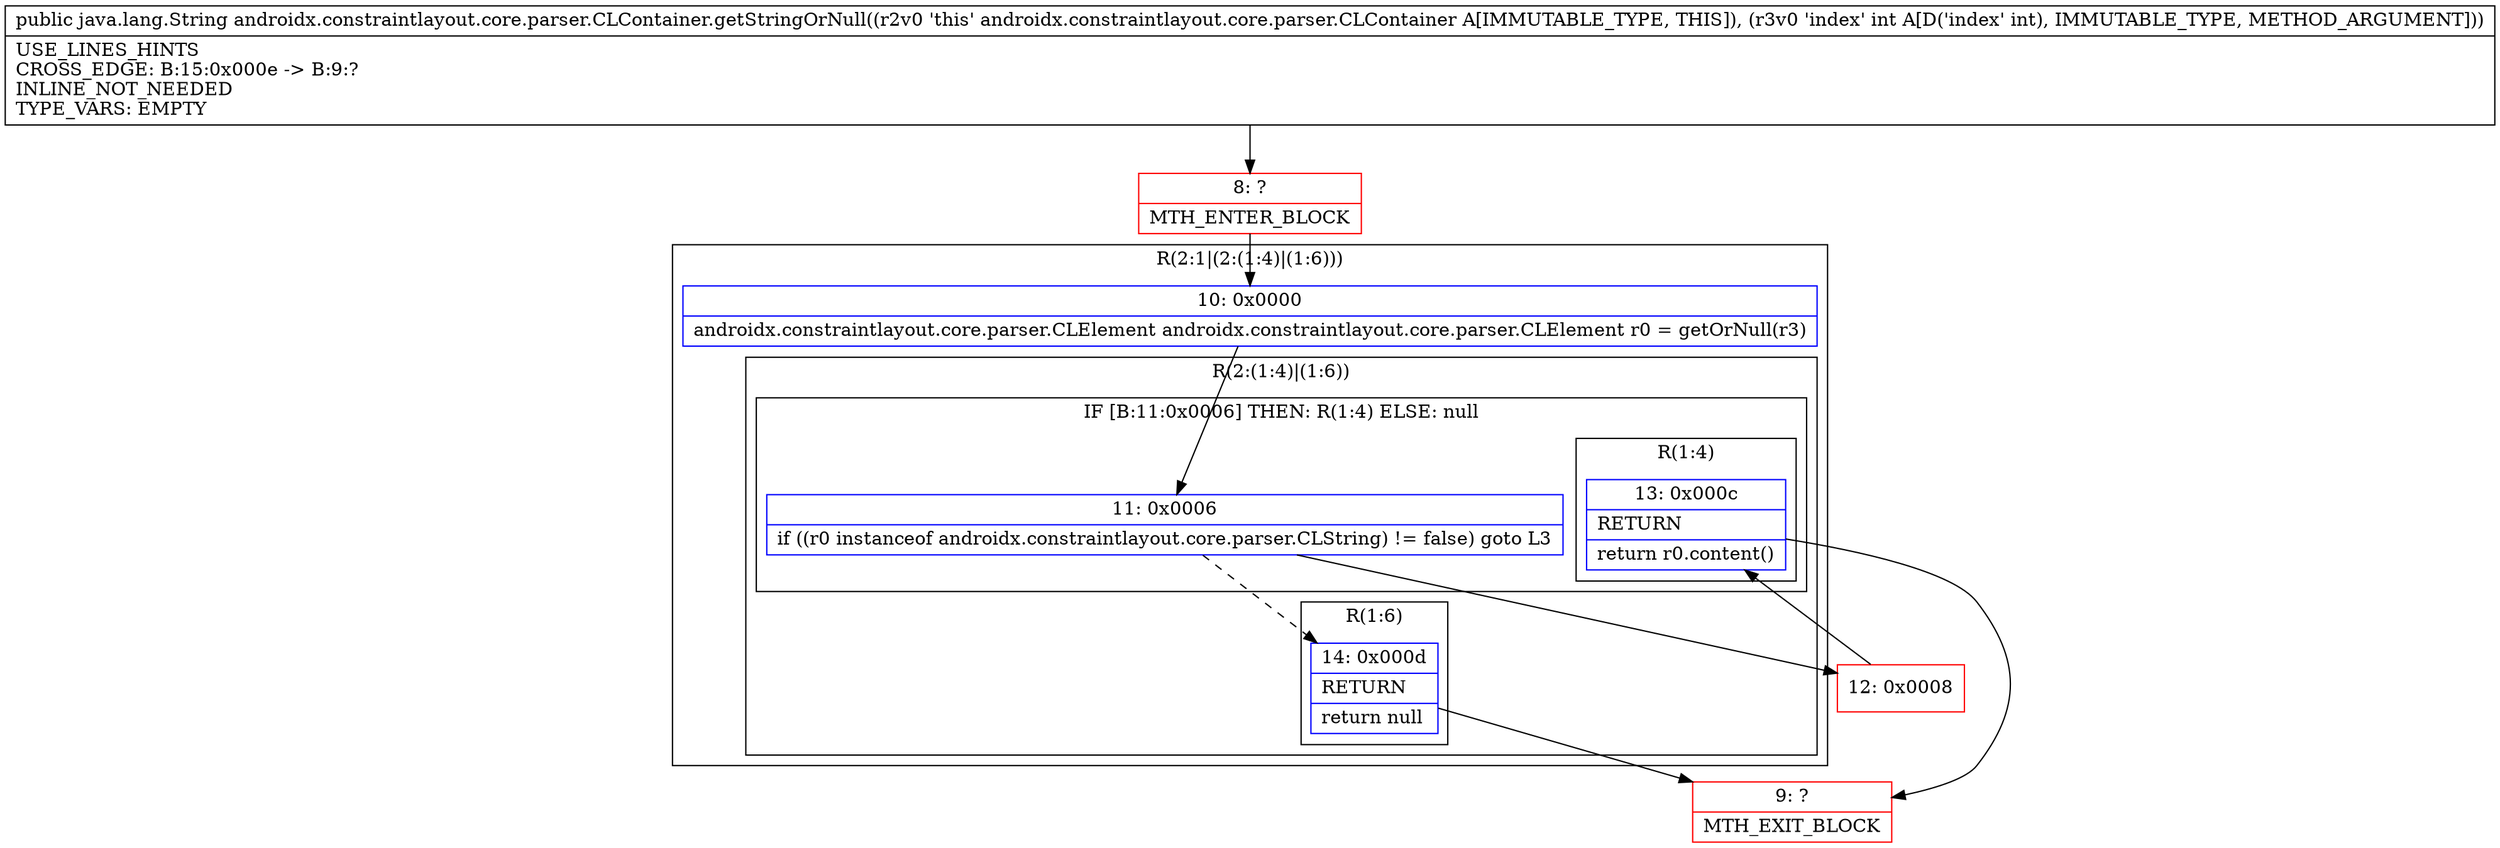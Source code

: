 digraph "CFG forandroidx.constraintlayout.core.parser.CLContainer.getStringOrNull(I)Ljava\/lang\/String;" {
subgraph cluster_Region_327601068 {
label = "R(2:1|(2:(1:4)|(1:6)))";
node [shape=record,color=blue];
Node_10 [shape=record,label="{10\:\ 0x0000|androidx.constraintlayout.core.parser.CLElement androidx.constraintlayout.core.parser.CLElement r0 = getOrNull(r3)\l}"];
subgraph cluster_Region_1739290506 {
label = "R(2:(1:4)|(1:6))";
node [shape=record,color=blue];
subgraph cluster_IfRegion_1202834194 {
label = "IF [B:11:0x0006] THEN: R(1:4) ELSE: null";
node [shape=record,color=blue];
Node_11 [shape=record,label="{11\:\ 0x0006|if ((r0 instanceof androidx.constraintlayout.core.parser.CLString) != false) goto L3\l}"];
subgraph cluster_Region_1894454576 {
label = "R(1:4)";
node [shape=record,color=blue];
Node_13 [shape=record,label="{13\:\ 0x000c|RETURN\l|return r0.content()\l}"];
}
}
subgraph cluster_Region_2025656602 {
label = "R(1:6)";
node [shape=record,color=blue];
Node_14 [shape=record,label="{14\:\ 0x000d|RETURN\l|return null\l}"];
}
}
}
Node_8 [shape=record,color=red,label="{8\:\ ?|MTH_ENTER_BLOCK\l}"];
Node_12 [shape=record,color=red,label="{12\:\ 0x0008}"];
Node_9 [shape=record,color=red,label="{9\:\ ?|MTH_EXIT_BLOCK\l}"];
MethodNode[shape=record,label="{public java.lang.String androidx.constraintlayout.core.parser.CLContainer.getStringOrNull((r2v0 'this' androidx.constraintlayout.core.parser.CLContainer A[IMMUTABLE_TYPE, THIS]), (r3v0 'index' int A[D('index' int), IMMUTABLE_TYPE, METHOD_ARGUMENT]))  | USE_LINES_HINTS\lCROSS_EDGE: B:15:0x000e \-\> B:9:?\lINLINE_NOT_NEEDED\lTYPE_VARS: EMPTY\l}"];
MethodNode -> Node_8;Node_10 -> Node_11;
Node_11 -> Node_12;
Node_11 -> Node_14[style=dashed];
Node_13 -> Node_9;
Node_14 -> Node_9;
Node_8 -> Node_10;
Node_12 -> Node_13;
}

